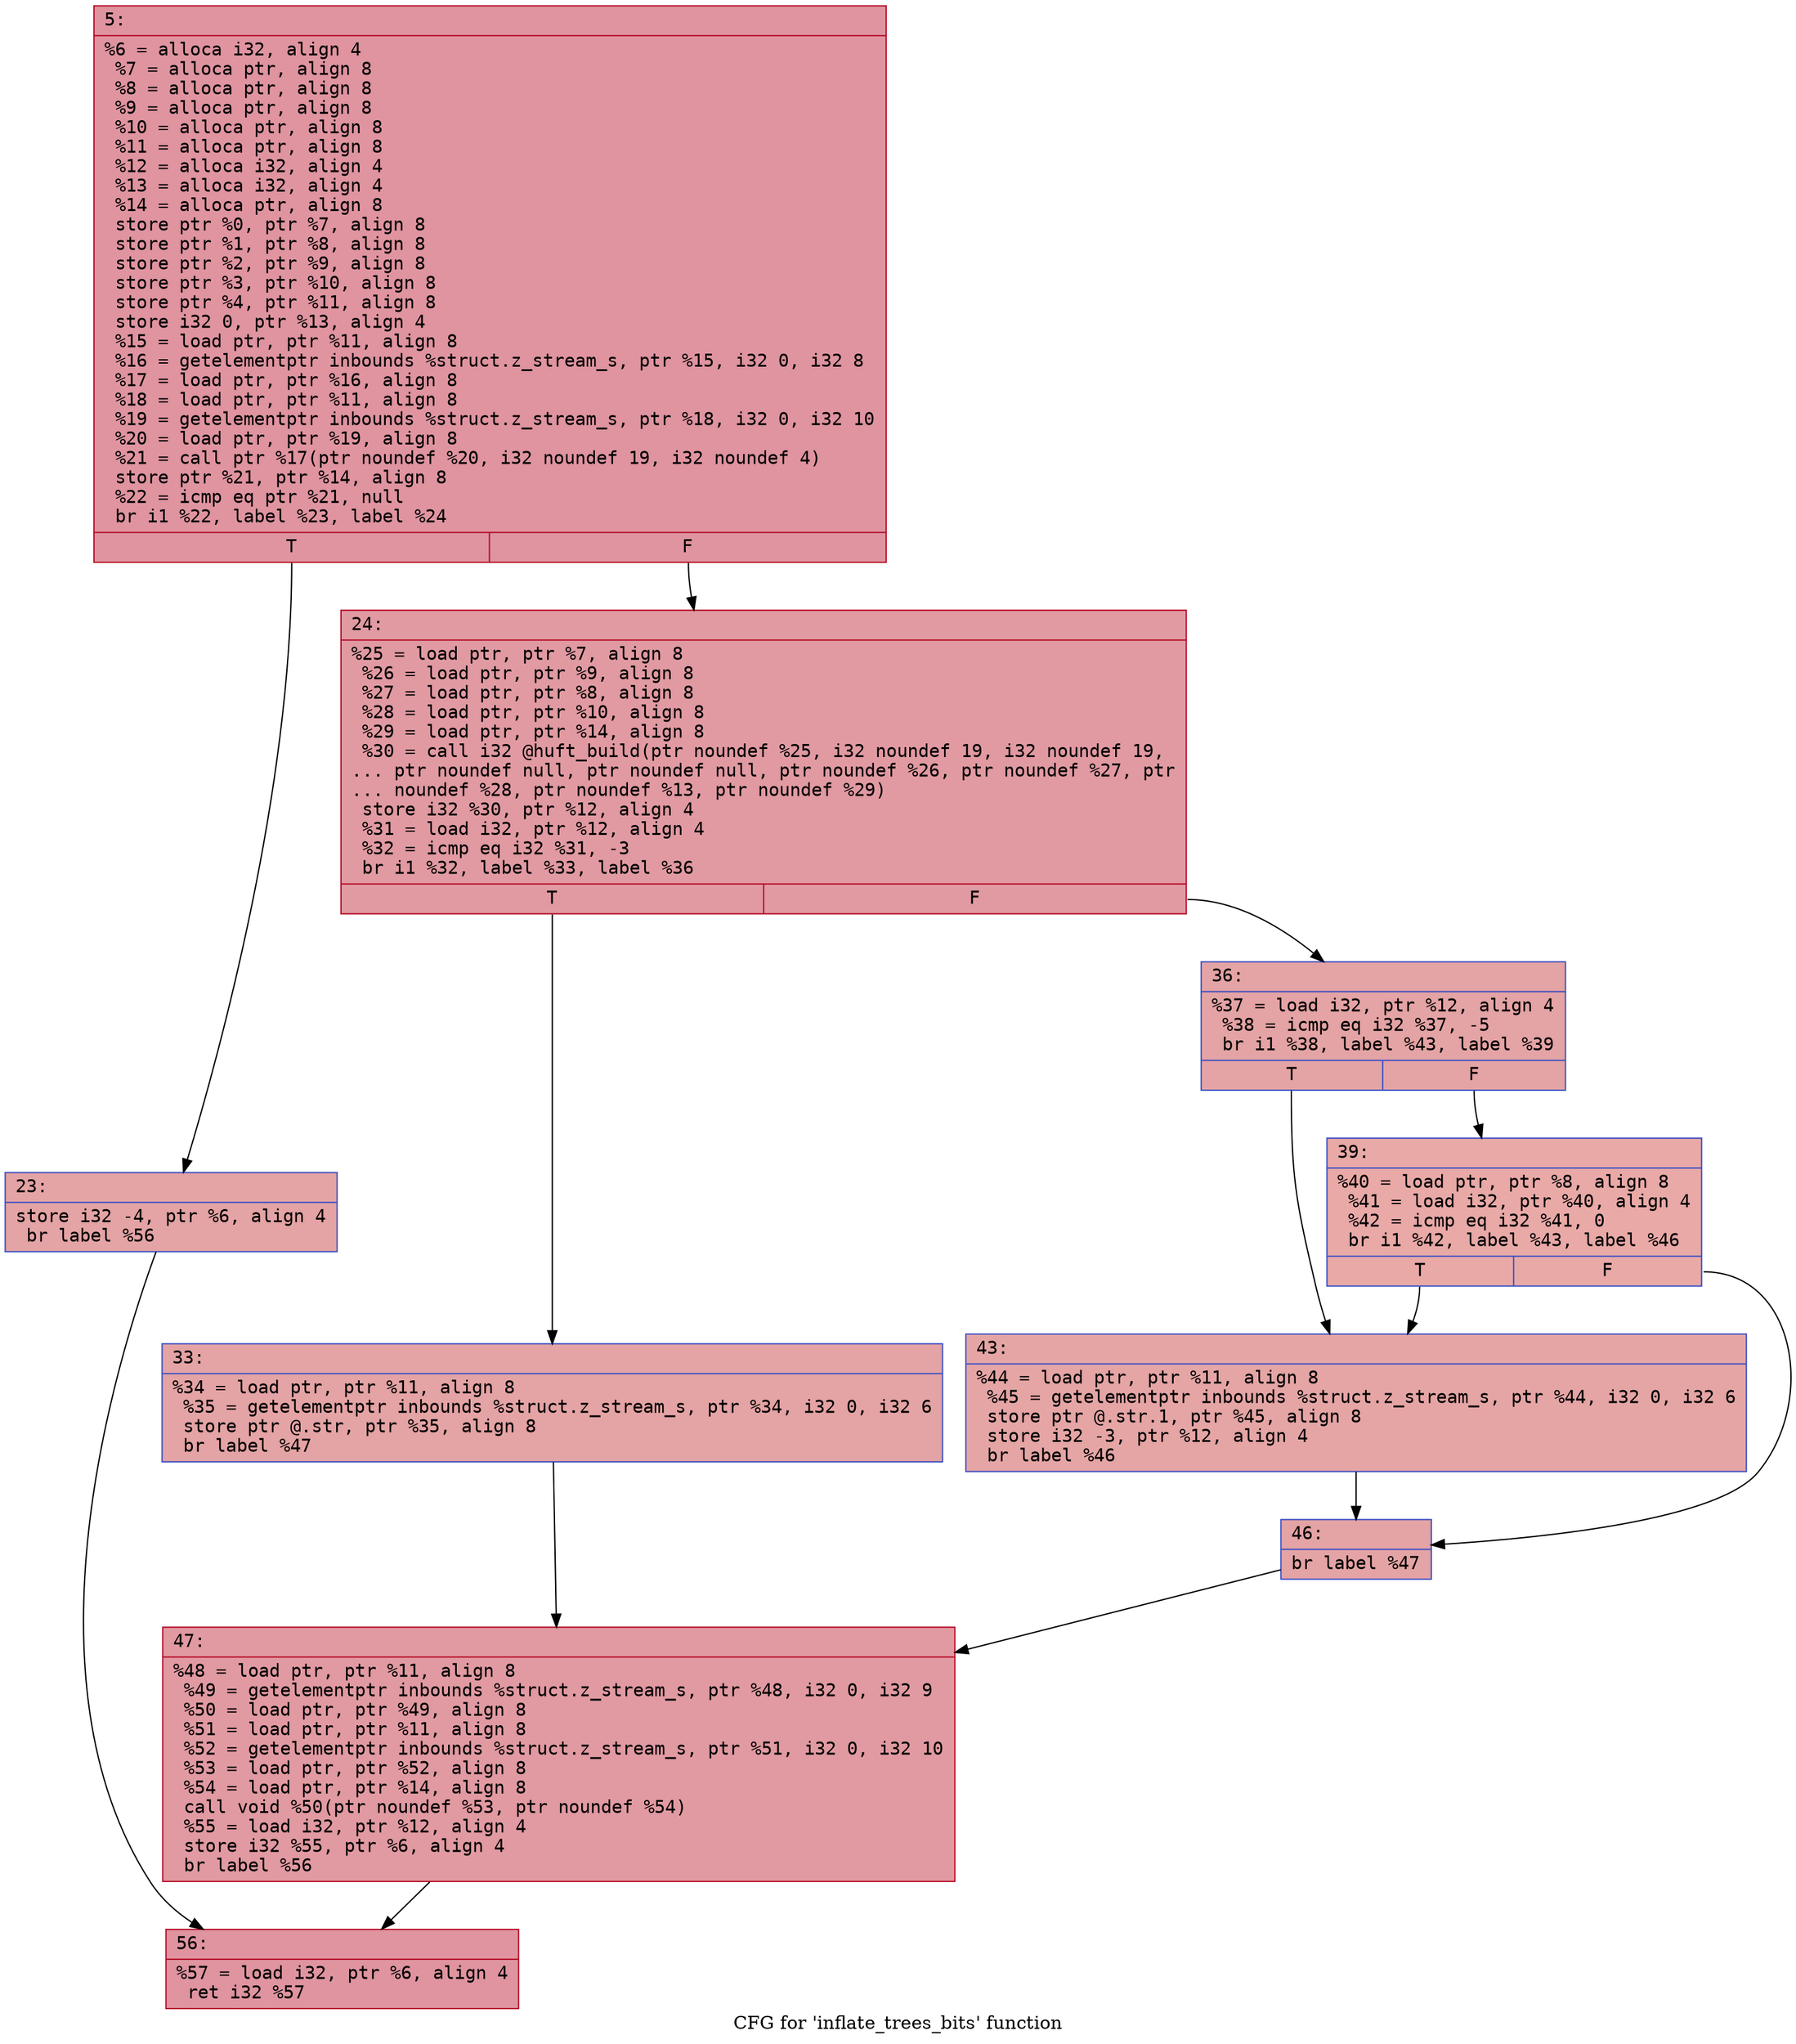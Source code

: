 digraph "CFG for 'inflate_trees_bits' function" {
	label="CFG for 'inflate_trees_bits' function";

	Node0x6000011cdf90 [shape=record,color="#b70d28ff", style=filled, fillcolor="#b70d2870" fontname="Courier",label="{5:\l|  %6 = alloca i32, align 4\l  %7 = alloca ptr, align 8\l  %8 = alloca ptr, align 8\l  %9 = alloca ptr, align 8\l  %10 = alloca ptr, align 8\l  %11 = alloca ptr, align 8\l  %12 = alloca i32, align 4\l  %13 = alloca i32, align 4\l  %14 = alloca ptr, align 8\l  store ptr %0, ptr %7, align 8\l  store ptr %1, ptr %8, align 8\l  store ptr %2, ptr %9, align 8\l  store ptr %3, ptr %10, align 8\l  store ptr %4, ptr %11, align 8\l  store i32 0, ptr %13, align 4\l  %15 = load ptr, ptr %11, align 8\l  %16 = getelementptr inbounds %struct.z_stream_s, ptr %15, i32 0, i32 8\l  %17 = load ptr, ptr %16, align 8\l  %18 = load ptr, ptr %11, align 8\l  %19 = getelementptr inbounds %struct.z_stream_s, ptr %18, i32 0, i32 10\l  %20 = load ptr, ptr %19, align 8\l  %21 = call ptr %17(ptr noundef %20, i32 noundef 19, i32 noundef 4)\l  store ptr %21, ptr %14, align 8\l  %22 = icmp eq ptr %21, null\l  br i1 %22, label %23, label %24\l|{<s0>T|<s1>F}}"];
	Node0x6000011cdf90:s0 -> Node0x6000011cdfe0[tooltip="5 -> 23\nProbability 37.50%" ];
	Node0x6000011cdf90:s1 -> Node0x6000011ce030[tooltip="5 -> 24\nProbability 62.50%" ];
	Node0x6000011cdfe0 [shape=record,color="#3d50c3ff", style=filled, fillcolor="#c32e3170" fontname="Courier",label="{23:\l|  store i32 -4, ptr %6, align 4\l  br label %56\l}"];
	Node0x6000011cdfe0 -> Node0x6000011ce260[tooltip="23 -> 56\nProbability 100.00%" ];
	Node0x6000011ce030 [shape=record,color="#b70d28ff", style=filled, fillcolor="#bb1b2c70" fontname="Courier",label="{24:\l|  %25 = load ptr, ptr %7, align 8\l  %26 = load ptr, ptr %9, align 8\l  %27 = load ptr, ptr %8, align 8\l  %28 = load ptr, ptr %10, align 8\l  %29 = load ptr, ptr %14, align 8\l  %30 = call i32 @huft_build(ptr noundef %25, i32 noundef 19, i32 noundef 19,\l... ptr noundef null, ptr noundef null, ptr noundef %26, ptr noundef %27, ptr\l... noundef %28, ptr noundef %13, ptr noundef %29)\l  store i32 %30, ptr %12, align 4\l  %31 = load i32, ptr %12, align 4\l  %32 = icmp eq i32 %31, -3\l  br i1 %32, label %33, label %36\l|{<s0>T|<s1>F}}"];
	Node0x6000011ce030:s0 -> Node0x6000011ce080[tooltip="24 -> 33\nProbability 50.00%" ];
	Node0x6000011ce030:s1 -> Node0x6000011ce0d0[tooltip="24 -> 36\nProbability 50.00%" ];
	Node0x6000011ce080 [shape=record,color="#3d50c3ff", style=filled, fillcolor="#c32e3170" fontname="Courier",label="{33:\l|  %34 = load ptr, ptr %11, align 8\l  %35 = getelementptr inbounds %struct.z_stream_s, ptr %34, i32 0, i32 6\l  store ptr @.str, ptr %35, align 8\l  br label %47\l}"];
	Node0x6000011ce080 -> Node0x6000011ce210[tooltip="33 -> 47\nProbability 100.00%" ];
	Node0x6000011ce0d0 [shape=record,color="#3d50c3ff", style=filled, fillcolor="#c32e3170" fontname="Courier",label="{36:\l|  %37 = load i32, ptr %12, align 4\l  %38 = icmp eq i32 %37, -5\l  br i1 %38, label %43, label %39\l|{<s0>T|<s1>F}}"];
	Node0x6000011ce0d0:s0 -> Node0x6000011ce170[tooltip="36 -> 43\nProbability 50.00%" ];
	Node0x6000011ce0d0:s1 -> Node0x6000011ce120[tooltip="36 -> 39\nProbability 50.00%" ];
	Node0x6000011ce120 [shape=record,color="#3d50c3ff", style=filled, fillcolor="#ca3b3770" fontname="Courier",label="{39:\l|  %40 = load ptr, ptr %8, align 8\l  %41 = load i32, ptr %40, align 4\l  %42 = icmp eq i32 %41, 0\l  br i1 %42, label %43, label %46\l|{<s0>T|<s1>F}}"];
	Node0x6000011ce120:s0 -> Node0x6000011ce170[tooltip="39 -> 43\nProbability 37.50%" ];
	Node0x6000011ce120:s1 -> Node0x6000011ce1c0[tooltip="39 -> 46\nProbability 62.50%" ];
	Node0x6000011ce170 [shape=record,color="#3d50c3ff", style=filled, fillcolor="#c5333470" fontname="Courier",label="{43:\l|  %44 = load ptr, ptr %11, align 8\l  %45 = getelementptr inbounds %struct.z_stream_s, ptr %44, i32 0, i32 6\l  store ptr @.str.1, ptr %45, align 8\l  store i32 -3, ptr %12, align 4\l  br label %46\l}"];
	Node0x6000011ce170 -> Node0x6000011ce1c0[tooltip="43 -> 46\nProbability 100.00%" ];
	Node0x6000011ce1c0 [shape=record,color="#3d50c3ff", style=filled, fillcolor="#c32e3170" fontname="Courier",label="{46:\l|  br label %47\l}"];
	Node0x6000011ce1c0 -> Node0x6000011ce210[tooltip="46 -> 47\nProbability 100.00%" ];
	Node0x6000011ce210 [shape=record,color="#b70d28ff", style=filled, fillcolor="#bb1b2c70" fontname="Courier",label="{47:\l|  %48 = load ptr, ptr %11, align 8\l  %49 = getelementptr inbounds %struct.z_stream_s, ptr %48, i32 0, i32 9\l  %50 = load ptr, ptr %49, align 8\l  %51 = load ptr, ptr %11, align 8\l  %52 = getelementptr inbounds %struct.z_stream_s, ptr %51, i32 0, i32 10\l  %53 = load ptr, ptr %52, align 8\l  %54 = load ptr, ptr %14, align 8\l  call void %50(ptr noundef %53, ptr noundef %54)\l  %55 = load i32, ptr %12, align 4\l  store i32 %55, ptr %6, align 4\l  br label %56\l}"];
	Node0x6000011ce210 -> Node0x6000011ce260[tooltip="47 -> 56\nProbability 100.00%" ];
	Node0x6000011ce260 [shape=record,color="#b70d28ff", style=filled, fillcolor="#b70d2870" fontname="Courier",label="{56:\l|  %57 = load i32, ptr %6, align 4\l  ret i32 %57\l}"];
}
